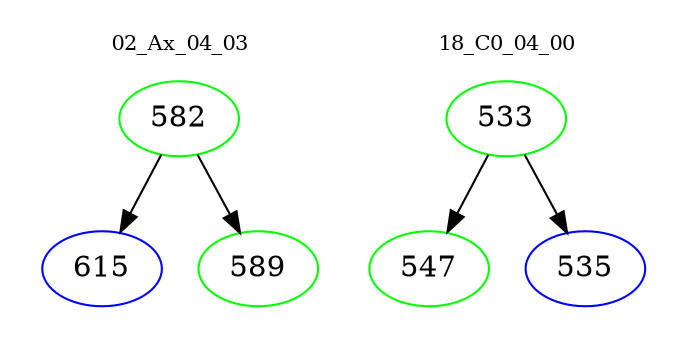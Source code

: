 digraph{
subgraph cluster_0 {
color = white
label = "02_Ax_04_03";
fontsize=10;
T0_582 [label="582", color="green"]
T0_582 -> T0_615 [color="black"]
T0_615 [label="615", color="blue"]
T0_582 -> T0_589 [color="black"]
T0_589 [label="589", color="green"]
}
subgraph cluster_1 {
color = white
label = "18_C0_04_00";
fontsize=10;
T1_533 [label="533", color="green"]
T1_533 -> T1_547 [color="black"]
T1_547 [label="547", color="green"]
T1_533 -> T1_535 [color="black"]
T1_535 [label="535", color="blue"]
}
}
